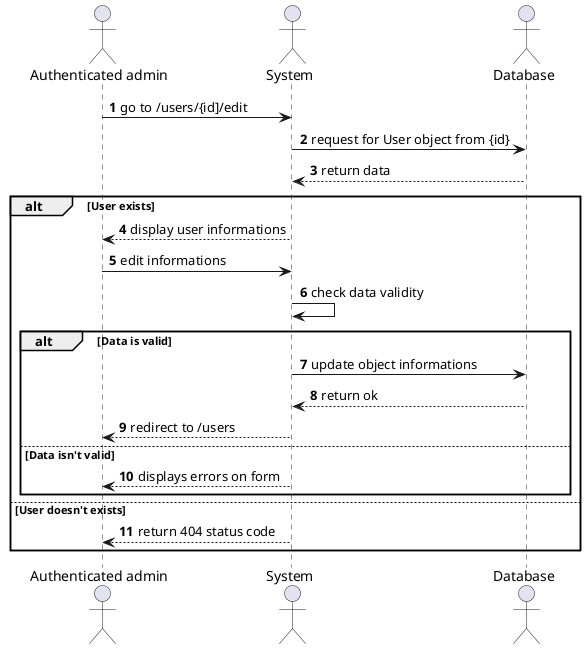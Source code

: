 @startuml
'https://plantuml.com/sequence-diagram

autonumber

actor "Authenticated admin" as admin
actor System                as system
actor Database              as db

admin  -> system  : go to /users/{id]/edit
system -> db      : request for User object from {id}
system <-- db     : return data

alt User exists
      admin  <-- system : display user informations
      admin  -> system : edit informations
      system -> system : check data validity
      alt Data is valid
            system -> db : update object informations
            db --> system : return ok
            system --> admin : redirect to /users
      else Data isn't valid
            system --> admin : displays errors on form
      end
else User doesn't exists
  admin  <-- system : return 404 status code
end

@enduml